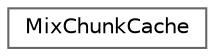 digraph "Graphical Class Hierarchy"
{
 // LATEX_PDF_SIZE
  bgcolor="transparent";
  edge [fontname=Helvetica,fontsize=10,labelfontname=Helvetica,labelfontsize=10];
  node [fontname=Helvetica,fontsize=10,shape=box,height=0.2,width=0.4];
  rankdir="LR";
  Node0 [id="Node000000",label="MixChunkCache",height=0.2,width=0.4,color="grey40", fillcolor="white", style="filled",URL="$structMixChunkCache.html",tooltip="Structure to cache sound effects."];
}
